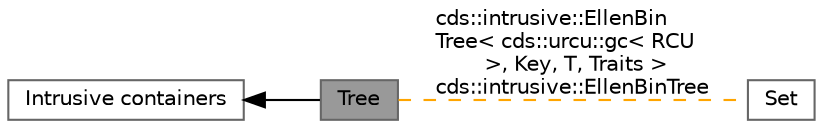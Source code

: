 digraph "Tree"
{
 // LATEX_PDF_SIZE
  bgcolor="transparent";
  edge [fontname=Helvetica,fontsize=10,labelfontname=Helvetica,labelfontsize=10];
  node [fontname=Helvetica,fontsize=10,shape=box,height=0.2,width=0.4];
  rankdir=LR;
  Node2 [id="Node000002",label="Intrusive containers",height=0.2,width=0.4,color="grey40", fillcolor="white", style="filled",URL="$group__cds__intrusive__containers.html",tooltip=" "];
  Node3 [id="Node000003",label="Set",height=0.2,width=0.4,color="grey40", fillcolor="white", style="filled",URL="$group__cds__intrusive__map.html",tooltip=" "];
  Node1 [id="Node000001",label="Tree",height=0.2,width=0.4,color="gray40", fillcolor="grey60", style="filled", fontcolor="black",tooltip=" "];
  Node2->Node1 [shape=plaintext, dir="back", style="solid"];
  Node1->Node3 [shape=plaintext, label="cds::intrusive::EllenBin\lTree\< cds::urcu::gc\< RCU\l \>, Key, T, Traits \>\ncds::intrusive::EllenBinTree", color="orange", dir="none", style="dashed"];
}
